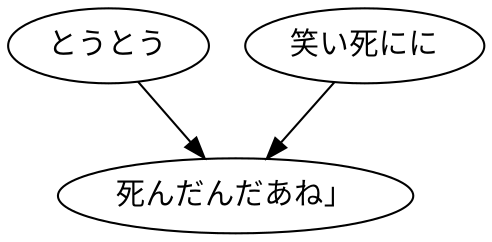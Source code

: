digraph graph5318 {
	node0 [label="とうとう"];
	node1 [label="笑い死にに"];
	node2 [label="死んだんだあね」"];
	node0 -> node2;
	node1 -> node2;
}
